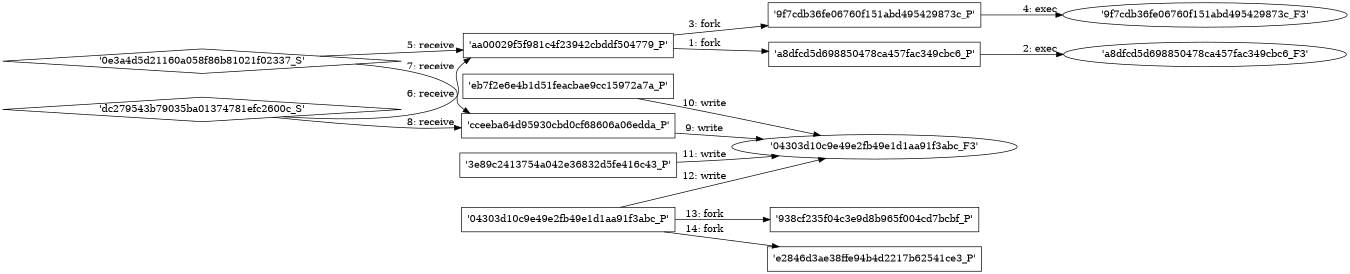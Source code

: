 digraph "D:\Learning\Paper\apt\基于CTI的攻击预警\Dataset\攻击图\ASGfromALLCTI\New Homograph Phishing Attack Impersonates Bank of Valletta, Leverages Valid TLS Certificate.dot" {
rankdir="LR"
size="9"
fixedsize="false"
splines="true"
nodesep=0.3
ranksep=0
fontsize=10
overlap="scalexy"
engine= "neato"
	"'aa00029f5f981c4f23942cbddf504779_P'" [node_type=Process shape=box]
	"'a8dfcd5d698850478ca457fac349cbc6_P'" [node_type=Process shape=box]
	"'aa00029f5f981c4f23942cbddf504779_P'" -> "'a8dfcd5d698850478ca457fac349cbc6_P'" [label="1: fork"]
	"'a8dfcd5d698850478ca457fac349cbc6_P'" [node_type=Process shape=box]
	"'a8dfcd5d698850478ca457fac349cbc6_F3'" [node_type=File shape=ellipse]
	"'a8dfcd5d698850478ca457fac349cbc6_P'" -> "'a8dfcd5d698850478ca457fac349cbc6_F3'" [label="2: exec"]
	"'aa00029f5f981c4f23942cbddf504779_P'" [node_type=Process shape=box]
	"'9f7cdb36fe06760f151abd495429873c_P'" [node_type=Process shape=box]
	"'aa00029f5f981c4f23942cbddf504779_P'" -> "'9f7cdb36fe06760f151abd495429873c_P'" [label="3: fork"]
	"'9f7cdb36fe06760f151abd495429873c_P'" [node_type=Process shape=box]
	"'9f7cdb36fe06760f151abd495429873c_F3'" [node_type=File shape=ellipse]
	"'9f7cdb36fe06760f151abd495429873c_P'" -> "'9f7cdb36fe06760f151abd495429873c_F3'" [label="4: exec"]
	"'aa00029f5f981c4f23942cbddf504779_P'" [node_type=Process shape=box]
	"'0e3a4d5d21160a058f86b81021f02337_S'" [node_type=Socket shape=diamond]
	"'0e3a4d5d21160a058f86b81021f02337_S'" -> "'aa00029f5f981c4f23942cbddf504779_P'" [label="5: receive"]
	"'aa00029f5f981c4f23942cbddf504779_P'" [node_type=Process shape=box]
	"'dc279543b79035ba01374781efc2600c_S'" [node_type=Socket shape=diamond]
	"'dc279543b79035ba01374781efc2600c_S'" -> "'aa00029f5f981c4f23942cbddf504779_P'" [label="6: receive"]
	"'cceeba64d95930cbd0cf68606a06edda_P'" [node_type=Process shape=box]
	"'0e3a4d5d21160a058f86b81021f02337_S'" [node_type=Socket shape=diamond]
	"'0e3a4d5d21160a058f86b81021f02337_S'" -> "'cceeba64d95930cbd0cf68606a06edda_P'" [label="7: receive"]
	"'cceeba64d95930cbd0cf68606a06edda_P'" [node_type=Process shape=box]
	"'dc279543b79035ba01374781efc2600c_S'" [node_type=Socket shape=diamond]
	"'dc279543b79035ba01374781efc2600c_S'" -> "'cceeba64d95930cbd0cf68606a06edda_P'" [label="8: receive"]
	"'04303d10c9e49e2fb49e1d1aa91f3abc_F3'" [node_type=file shape=ellipse]
	"'cceeba64d95930cbd0cf68606a06edda_P'" [node_type=Process shape=box]
	"'cceeba64d95930cbd0cf68606a06edda_P'" -> "'04303d10c9e49e2fb49e1d1aa91f3abc_F3'" [label="9: write"]
	"'04303d10c9e49e2fb49e1d1aa91f3abc_F3'" [node_type=file shape=ellipse]
	"'eb7f2e6e4b1d51feacbae9cc15972a7a_P'" [node_type=Process shape=box]
	"'eb7f2e6e4b1d51feacbae9cc15972a7a_P'" -> "'04303d10c9e49e2fb49e1d1aa91f3abc_F3'" [label="10: write"]
	"'04303d10c9e49e2fb49e1d1aa91f3abc_F3'" [node_type=file shape=ellipse]
	"'3e89c2413754a042e36832d5fe416c43_P'" [node_type=Process shape=box]
	"'3e89c2413754a042e36832d5fe416c43_P'" -> "'04303d10c9e49e2fb49e1d1aa91f3abc_F3'" [label="11: write"]
	"'04303d10c9e49e2fb49e1d1aa91f3abc_F3'" [node_type=file shape=ellipse]
	"'04303d10c9e49e2fb49e1d1aa91f3abc_P'" [node_type=Process shape=box]
	"'04303d10c9e49e2fb49e1d1aa91f3abc_P'" -> "'04303d10c9e49e2fb49e1d1aa91f3abc_F3'" [label="12: write"]
	"'04303d10c9e49e2fb49e1d1aa91f3abc_P'" [node_type=Process shape=box]
	"'938cf235f04c3e9d8b965f004cd7bcbf_P'" [node_type=Process shape=box]
	"'04303d10c9e49e2fb49e1d1aa91f3abc_P'" -> "'938cf235f04c3e9d8b965f004cd7bcbf_P'" [label="13: fork"]
	"'04303d10c9e49e2fb49e1d1aa91f3abc_P'" [node_type=Process shape=box]
	"'e2846d3ae38ffe94b4d2217b62541ce3_P'" [node_type=Process shape=box]
	"'04303d10c9e49e2fb49e1d1aa91f3abc_P'" -> "'e2846d3ae38ffe94b4d2217b62541ce3_P'" [label="14: fork"]
}

